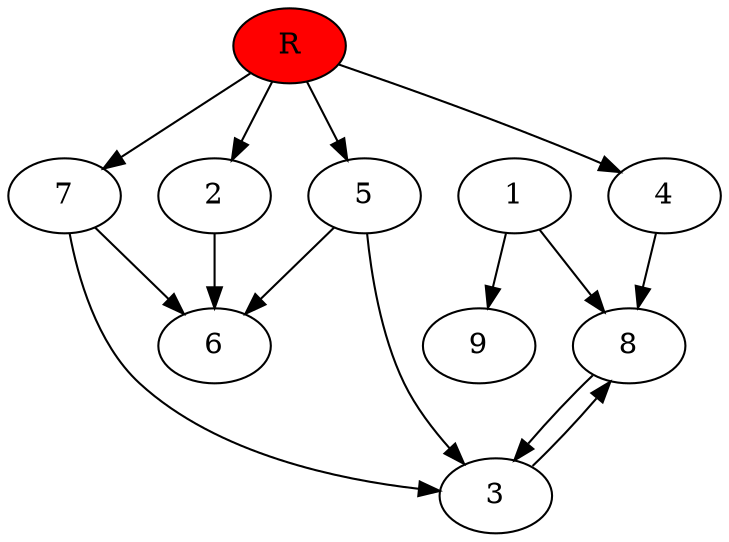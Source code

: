digraph prb13498 {
	1
	2
	3
	4
	5
	6
	7
	8
	R [fillcolor="#ff0000" style=filled]
	1 -> 8
	1 -> 9
	2 -> 6
	3 -> 8
	4 -> 8
	5 -> 3
	5 -> 6
	7 -> 3
	7 -> 6
	8 -> 3
	R -> 2
	R -> 4
	R -> 5
	R -> 7
}
